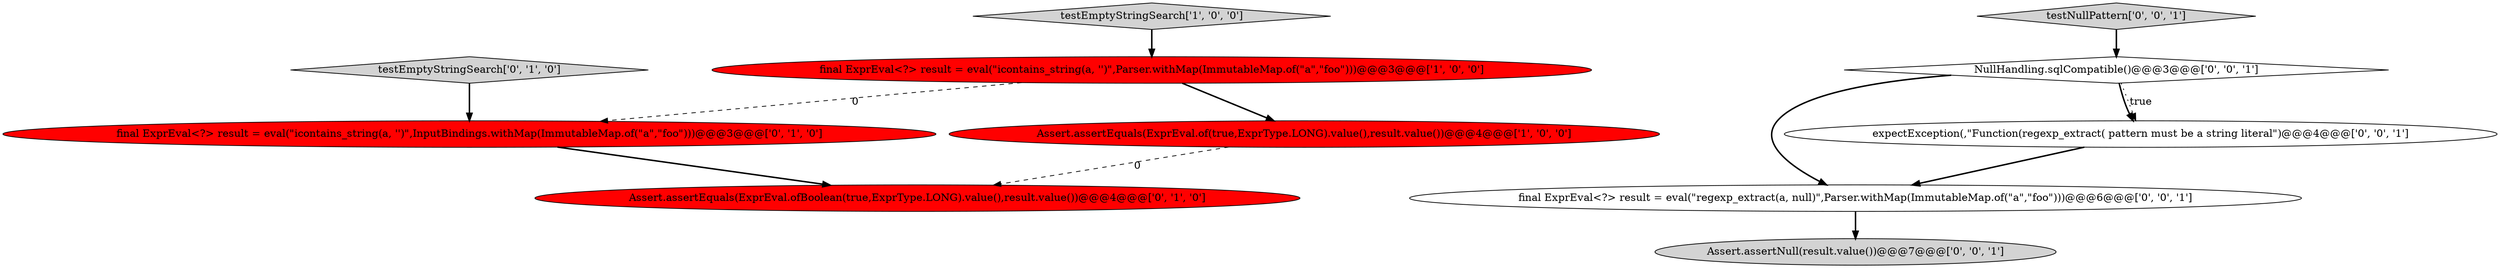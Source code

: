 digraph {
1 [style = filled, label = "final ExprEval<?> result = eval(\"icontains_string(a, '')\",Parser.withMap(ImmutableMap.of(\"a\",\"foo\")))@@@3@@@['1', '0', '0']", fillcolor = red, shape = ellipse image = "AAA1AAABBB1BBB"];
8 [style = filled, label = "final ExprEval<?> result = eval(\"regexp_extract(a, null)\",Parser.withMap(ImmutableMap.of(\"a\",\"foo\")))@@@6@@@['0', '0', '1']", fillcolor = white, shape = ellipse image = "AAA0AAABBB3BBB"];
6 [style = filled, label = "NullHandling.sqlCompatible()@@@3@@@['0', '0', '1']", fillcolor = white, shape = diamond image = "AAA0AAABBB3BBB"];
10 [style = filled, label = "testNullPattern['0', '0', '1']", fillcolor = lightgray, shape = diamond image = "AAA0AAABBB3BBB"];
9 [style = filled, label = "expectException(,\"Function(regexp_extract( pattern must be a string literal\")@@@4@@@['0', '0', '1']", fillcolor = white, shape = ellipse image = "AAA0AAABBB3BBB"];
5 [style = filled, label = "testEmptyStringSearch['0', '1', '0']", fillcolor = lightgray, shape = diamond image = "AAA0AAABBB2BBB"];
4 [style = filled, label = "final ExprEval<?> result = eval(\"icontains_string(a, '')\",InputBindings.withMap(ImmutableMap.of(\"a\",\"foo\")))@@@3@@@['0', '1', '0']", fillcolor = red, shape = ellipse image = "AAA1AAABBB2BBB"];
7 [style = filled, label = "Assert.assertNull(result.value())@@@7@@@['0', '0', '1']", fillcolor = lightgray, shape = ellipse image = "AAA0AAABBB3BBB"];
3 [style = filled, label = "Assert.assertEquals(ExprEval.ofBoolean(true,ExprType.LONG).value(),result.value())@@@4@@@['0', '1', '0']", fillcolor = red, shape = ellipse image = "AAA1AAABBB2BBB"];
0 [style = filled, label = "Assert.assertEquals(ExprEval.of(true,ExprType.LONG).value(),result.value())@@@4@@@['1', '0', '0']", fillcolor = red, shape = ellipse image = "AAA1AAABBB1BBB"];
2 [style = filled, label = "testEmptyStringSearch['1', '0', '0']", fillcolor = lightgray, shape = diamond image = "AAA0AAABBB1BBB"];
8->7 [style = bold, label=""];
1->4 [style = dashed, label="0"];
4->3 [style = bold, label=""];
0->3 [style = dashed, label="0"];
1->0 [style = bold, label=""];
6->9 [style = bold, label=""];
6->9 [style = dotted, label="true"];
9->8 [style = bold, label=""];
10->6 [style = bold, label=""];
2->1 [style = bold, label=""];
5->4 [style = bold, label=""];
6->8 [style = bold, label=""];
}
